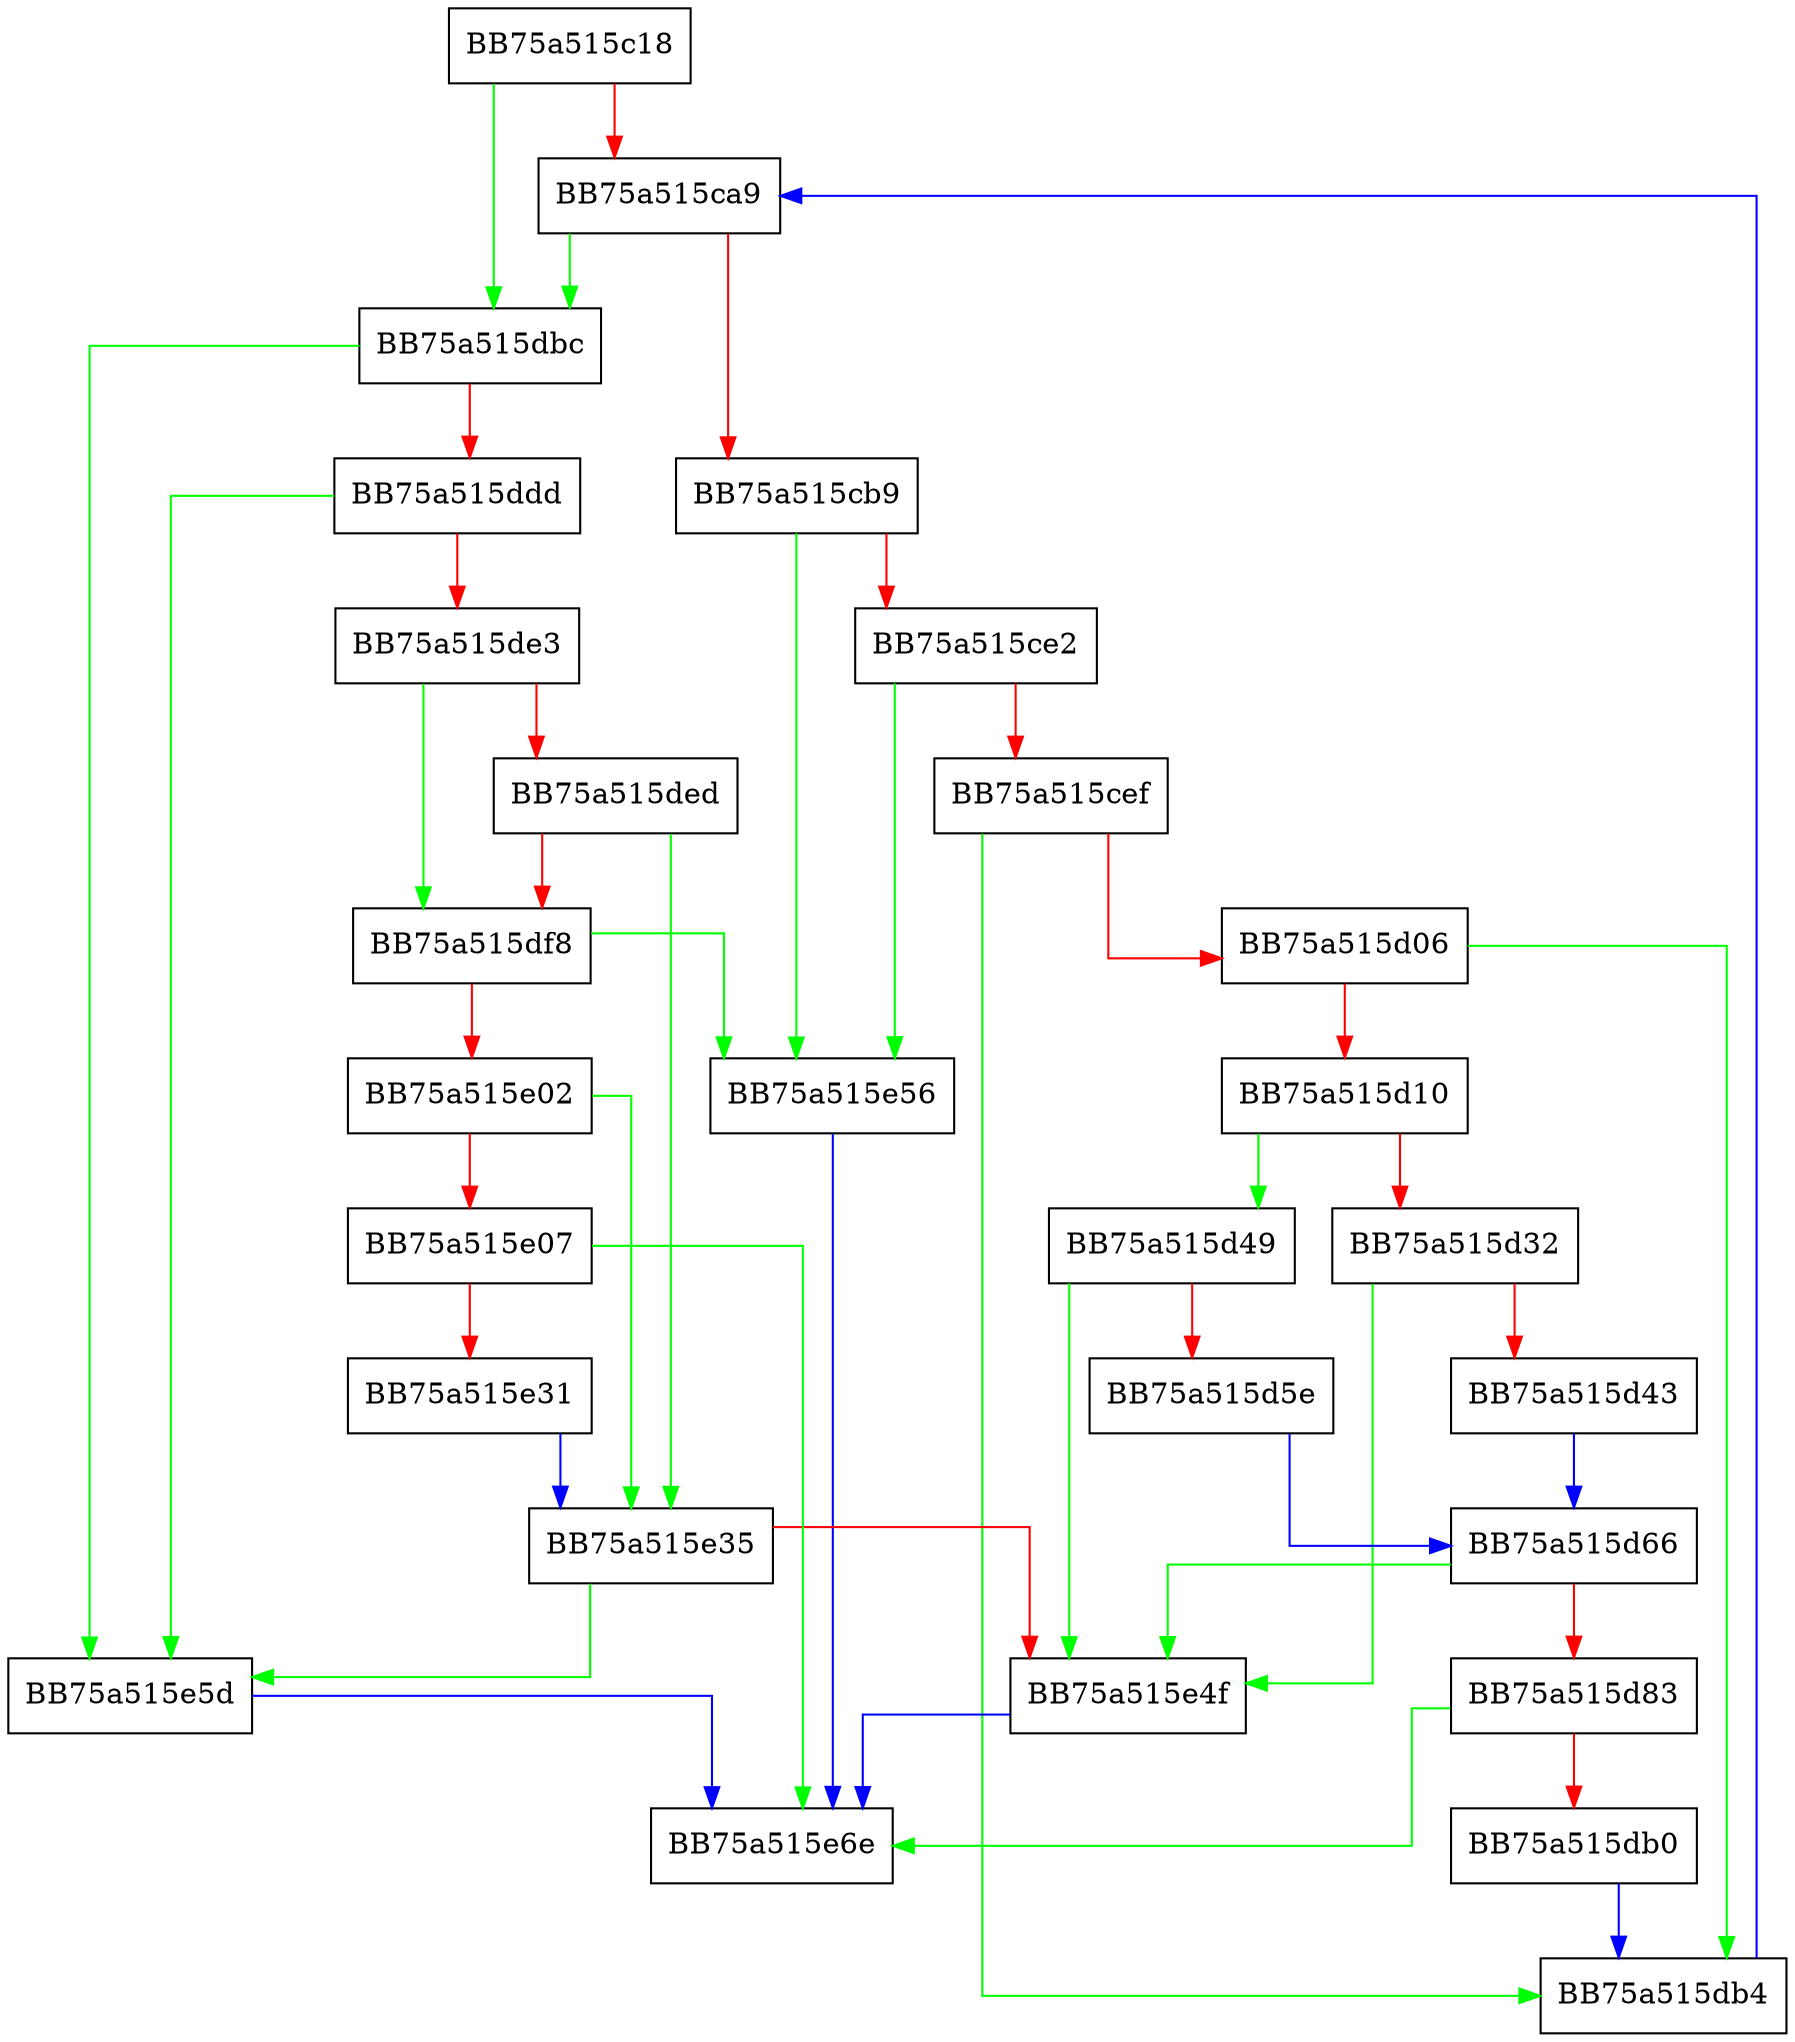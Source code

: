 digraph ReturnPlatformAPICall {
  node [shape="box"];
  graph [splines=ortho];
  BB75a515c18 -> BB75a515dbc [color="green"];
  BB75a515c18 -> BB75a515ca9 [color="red"];
  BB75a515ca9 -> BB75a515dbc [color="green"];
  BB75a515ca9 -> BB75a515cb9 [color="red"];
  BB75a515cb9 -> BB75a515e56 [color="green"];
  BB75a515cb9 -> BB75a515ce2 [color="red"];
  BB75a515ce2 -> BB75a515e56 [color="green"];
  BB75a515ce2 -> BB75a515cef [color="red"];
  BB75a515cef -> BB75a515db4 [color="green"];
  BB75a515cef -> BB75a515d06 [color="red"];
  BB75a515d06 -> BB75a515db4 [color="green"];
  BB75a515d06 -> BB75a515d10 [color="red"];
  BB75a515d10 -> BB75a515d49 [color="green"];
  BB75a515d10 -> BB75a515d32 [color="red"];
  BB75a515d32 -> BB75a515e4f [color="green"];
  BB75a515d32 -> BB75a515d43 [color="red"];
  BB75a515d43 -> BB75a515d66 [color="blue"];
  BB75a515d49 -> BB75a515e4f [color="green"];
  BB75a515d49 -> BB75a515d5e [color="red"];
  BB75a515d5e -> BB75a515d66 [color="blue"];
  BB75a515d66 -> BB75a515e4f [color="green"];
  BB75a515d66 -> BB75a515d83 [color="red"];
  BB75a515d83 -> BB75a515e6e [color="green"];
  BB75a515d83 -> BB75a515db0 [color="red"];
  BB75a515db0 -> BB75a515db4 [color="blue"];
  BB75a515db4 -> BB75a515ca9 [color="blue"];
  BB75a515dbc -> BB75a515e5d [color="green"];
  BB75a515dbc -> BB75a515ddd [color="red"];
  BB75a515ddd -> BB75a515e5d [color="green"];
  BB75a515ddd -> BB75a515de3 [color="red"];
  BB75a515de3 -> BB75a515df8 [color="green"];
  BB75a515de3 -> BB75a515ded [color="red"];
  BB75a515ded -> BB75a515e35 [color="green"];
  BB75a515ded -> BB75a515df8 [color="red"];
  BB75a515df8 -> BB75a515e56 [color="green"];
  BB75a515df8 -> BB75a515e02 [color="red"];
  BB75a515e02 -> BB75a515e35 [color="green"];
  BB75a515e02 -> BB75a515e07 [color="red"];
  BB75a515e07 -> BB75a515e6e [color="green"];
  BB75a515e07 -> BB75a515e31 [color="red"];
  BB75a515e31 -> BB75a515e35 [color="blue"];
  BB75a515e35 -> BB75a515e5d [color="green"];
  BB75a515e35 -> BB75a515e4f [color="red"];
  BB75a515e4f -> BB75a515e6e [color="blue"];
  BB75a515e56 -> BB75a515e6e [color="blue"];
  BB75a515e5d -> BB75a515e6e [color="blue"];
}